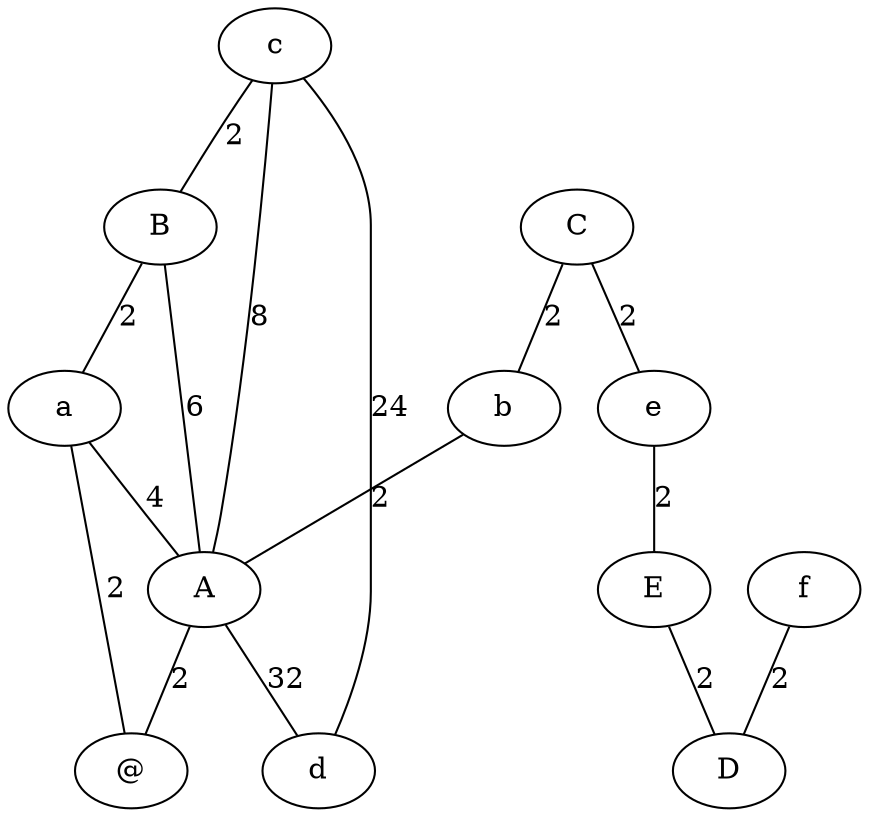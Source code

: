 digraph G {
	node0 [label="c"];
	node1 [label="C"];
	node2 [label="f"];
	node3 [label="b"];
	node4 [label="B"];
	node5 [label="a"];
	node6 [label="e"];
	node7 [label="A"];
	node8 [label="E"];
	node9 [label="d"];
	node10 [label="@"];
	node11 [label="D"];
	subgraph U {
		edge [dir=none];
		node0 -> node9 [label="24"];
		node0 -> node4 [label="2"];
		node0 -> node7 [label="8"];
		node1 -> node6 [label="2"];
		node1 -> node3 [label="2"];
		node2 -> node11 [label="2"];
		node3 -> node7 [label="2"];
		node4 -> node7 [label="6"];
		node4 -> node5 [label="2"];
		node5 -> node10 [label="2"];
		node5 -> node7 [label="4"];
		node6 -> node8 [label="2"];
		node7 -> node9 [label="32"];
		node7 -> node10 [label="2"];
		node8 -> node11 [label="2"];
	}
	subgraph D {
	}
}
